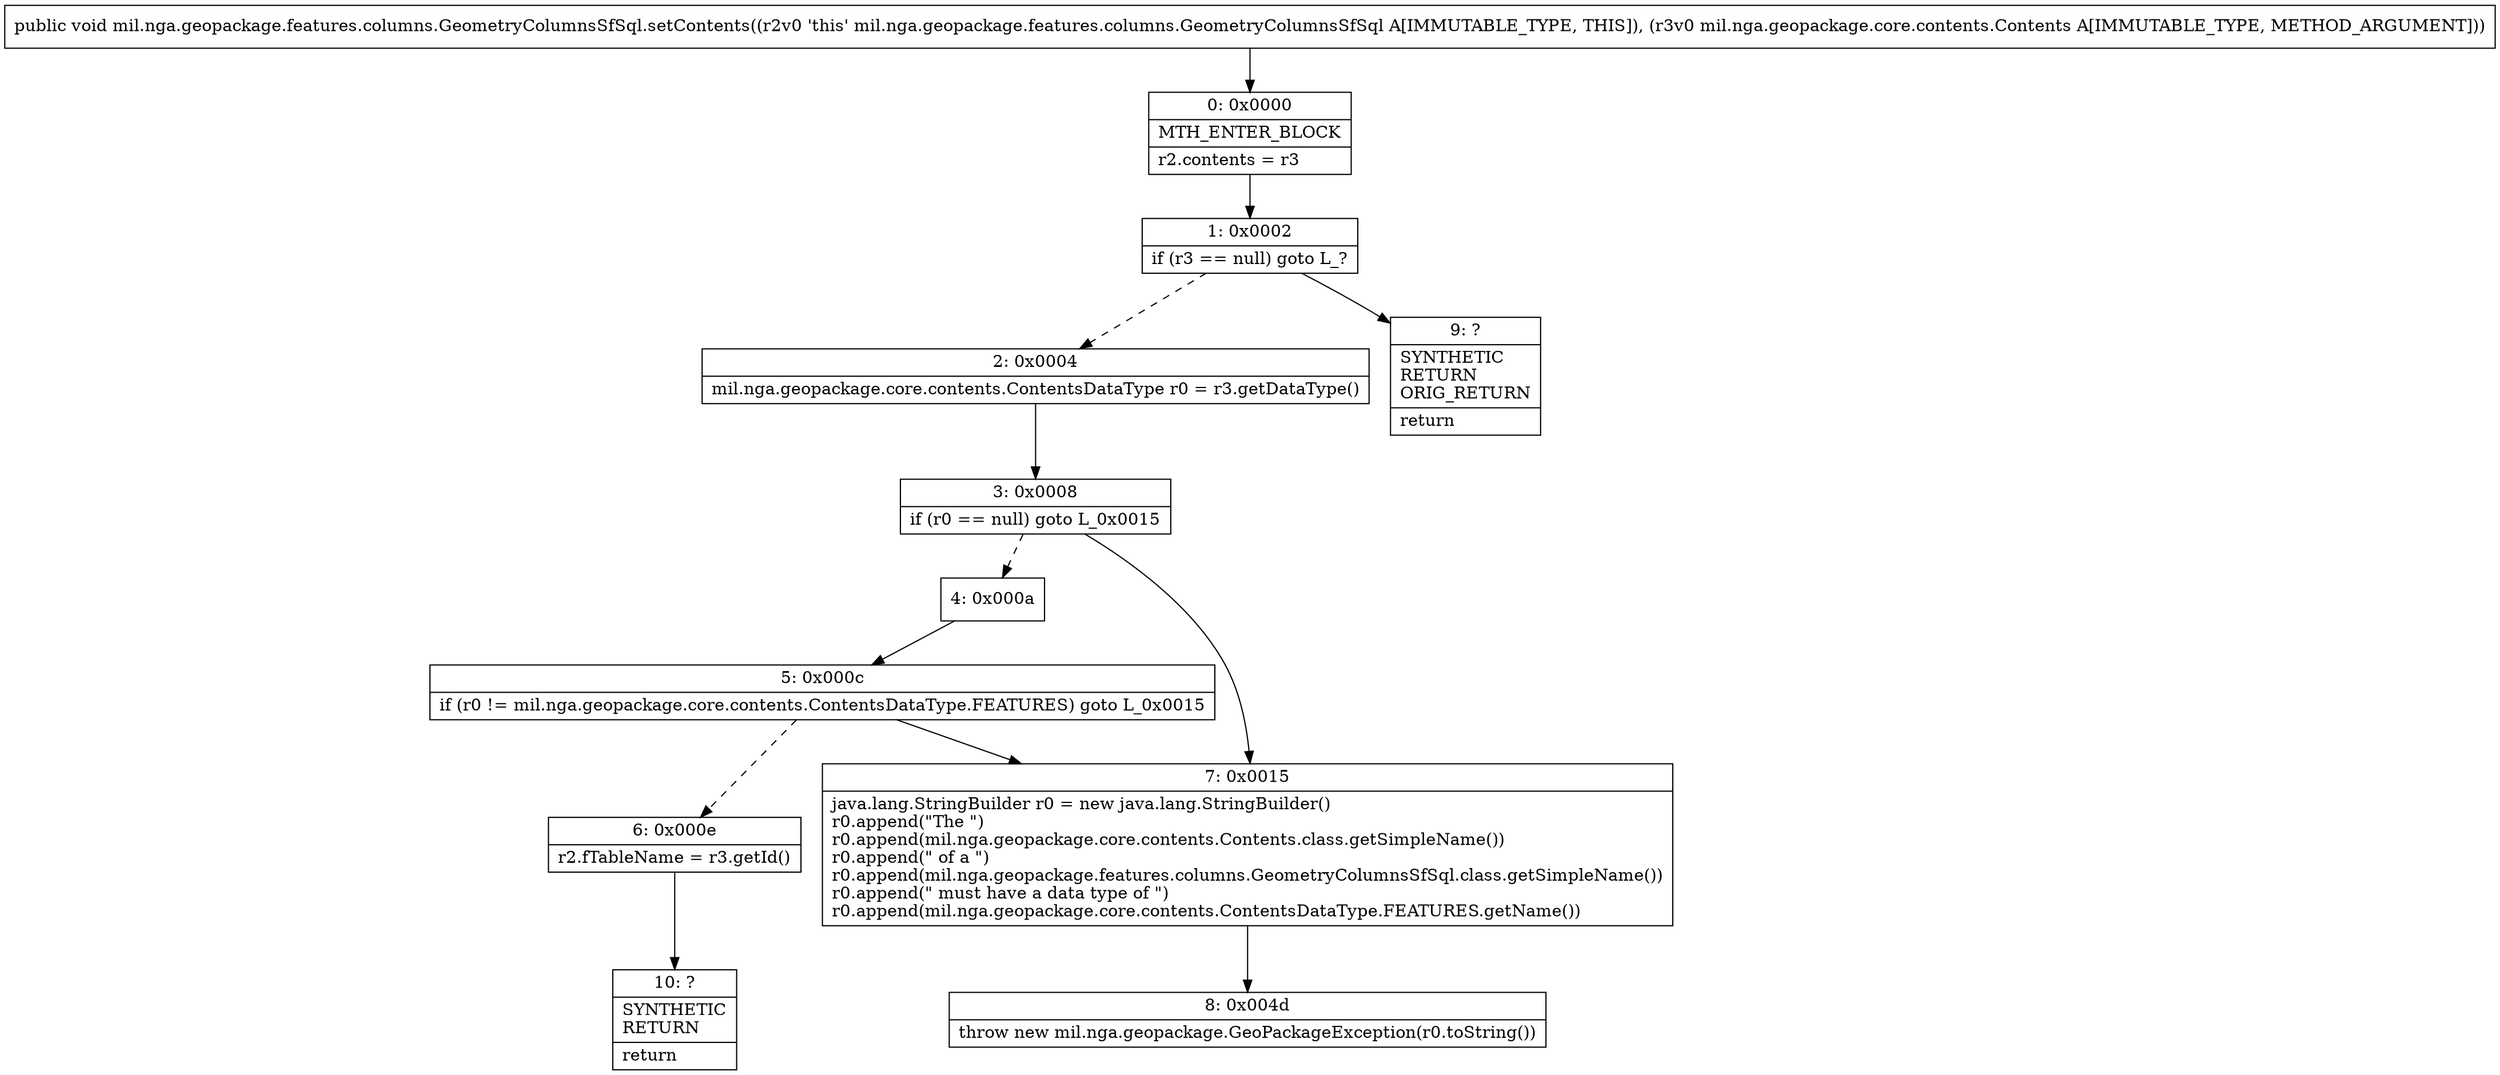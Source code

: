 digraph "CFG formil.nga.geopackage.features.columns.GeometryColumnsSfSql.setContents(Lmil\/nga\/geopackage\/core\/contents\/Contents;)V" {
Node_0 [shape=record,label="{0\:\ 0x0000|MTH_ENTER_BLOCK\l|r2.contents = r3\l}"];
Node_1 [shape=record,label="{1\:\ 0x0002|if (r3 == null) goto L_?\l}"];
Node_2 [shape=record,label="{2\:\ 0x0004|mil.nga.geopackage.core.contents.ContentsDataType r0 = r3.getDataType()\l}"];
Node_3 [shape=record,label="{3\:\ 0x0008|if (r0 == null) goto L_0x0015\l}"];
Node_4 [shape=record,label="{4\:\ 0x000a}"];
Node_5 [shape=record,label="{5\:\ 0x000c|if (r0 != mil.nga.geopackage.core.contents.ContentsDataType.FEATURES) goto L_0x0015\l}"];
Node_6 [shape=record,label="{6\:\ 0x000e|r2.fTableName = r3.getId()\l}"];
Node_7 [shape=record,label="{7\:\ 0x0015|java.lang.StringBuilder r0 = new java.lang.StringBuilder()\lr0.append(\"The \")\lr0.append(mil.nga.geopackage.core.contents.Contents.class.getSimpleName())\lr0.append(\" of a \")\lr0.append(mil.nga.geopackage.features.columns.GeometryColumnsSfSql.class.getSimpleName())\lr0.append(\" must have a data type of \")\lr0.append(mil.nga.geopackage.core.contents.ContentsDataType.FEATURES.getName())\l}"];
Node_8 [shape=record,label="{8\:\ 0x004d|throw new mil.nga.geopackage.GeoPackageException(r0.toString())\l}"];
Node_9 [shape=record,label="{9\:\ ?|SYNTHETIC\lRETURN\lORIG_RETURN\l|return\l}"];
Node_10 [shape=record,label="{10\:\ ?|SYNTHETIC\lRETURN\l|return\l}"];
MethodNode[shape=record,label="{public void mil.nga.geopackage.features.columns.GeometryColumnsSfSql.setContents((r2v0 'this' mil.nga.geopackage.features.columns.GeometryColumnsSfSql A[IMMUTABLE_TYPE, THIS]), (r3v0 mil.nga.geopackage.core.contents.Contents A[IMMUTABLE_TYPE, METHOD_ARGUMENT])) }"];
MethodNode -> Node_0;
Node_0 -> Node_1;
Node_1 -> Node_2[style=dashed];
Node_1 -> Node_9;
Node_2 -> Node_3;
Node_3 -> Node_4[style=dashed];
Node_3 -> Node_7;
Node_4 -> Node_5;
Node_5 -> Node_6[style=dashed];
Node_5 -> Node_7;
Node_6 -> Node_10;
Node_7 -> Node_8;
}

